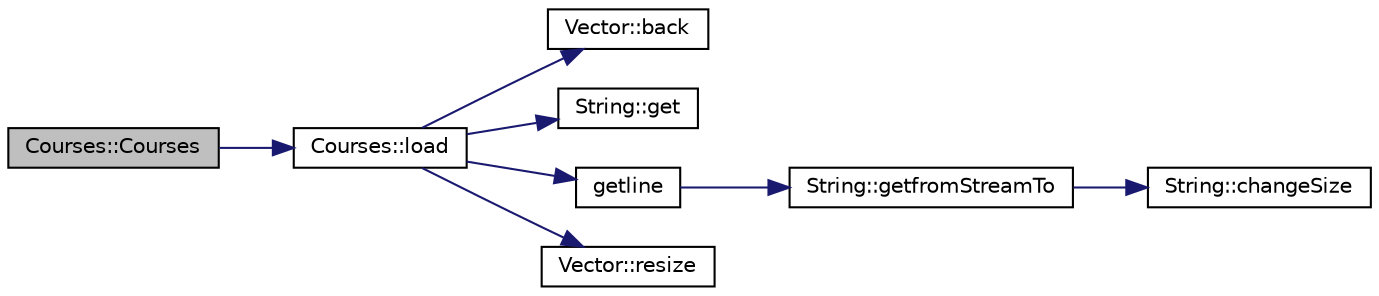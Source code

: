 digraph "Courses::Courses"
{
 // LATEX_PDF_SIZE
  edge [fontname="Helvetica",fontsize="10",labelfontname="Helvetica",labelfontsize="10"];
  node [fontname="Helvetica",fontsize="10",shape=record];
  rankdir="LR";
  Node1 [label="Courses::Courses",height=0.2,width=0.4,color="black", fillcolor="grey75", style="filled", fontcolor="black",tooltip=" "];
  Node1 -> Node2 [color="midnightblue",fontsize="10",style="solid",fontname="Helvetica"];
  Node2 [label="Courses::load",height=0.2,width=0.4,color="black", fillcolor="white", style="filled",URL="$class_courses.html#a372561121d6897ace4123cd7c1d9f91f",tooltip="Десериализира таблица по подаден път на файл"];
  Node2 -> Node3 [color="midnightblue",fontsize="10",style="solid",fontname="Helvetica"];
  Node3 [label="Vector::back",height=0.2,width=0.4,color="black", fillcolor="white", style="filled",URL="$class_vector.html#a675083e6c242d1aec17db69165103c80",tooltip=" "];
  Node2 -> Node4 [color="midnightblue",fontsize="10",style="solid",fontname="Helvetica"];
  Node4 [label="String::get",height=0.2,width=0.4,color="black", fillcolor="white", style="filled",URL="$class_string.html#a5d05517bcc8df58bc5eff312e3926b61",tooltip=" "];
  Node2 -> Node5 [color="midnightblue",fontsize="10",style="solid",fontname="Helvetica"];
  Node5 [label="getline",height=0.2,width=0.4,color="black", fillcolor="white", style="filled",URL="$string_8cpp.html#ad042f5252c2de09cc55b5dd4d5525acf",tooltip=" "];
  Node5 -> Node6 [color="midnightblue",fontsize="10",style="solid",fontname="Helvetica"];
  Node6 [label="String::getfromStreamTo",height=0.2,width=0.4,color="black", fillcolor="white", style="filled",URL="$class_string.html#a07ecdb07f683392a066de2549b4dfe8c",tooltip=" "];
  Node6 -> Node7 [color="midnightblue",fontsize="10",style="solid",fontname="Helvetica"];
  Node7 [label="String::changeSize",height=0.2,width=0.4,color="black", fillcolor="white", style="filled",URL="$class_string.html#a63fe4c7be65bfc5f72e1d60ac45c557d",tooltip=" "];
  Node2 -> Node8 [color="midnightblue",fontsize="10",style="solid",fontname="Helvetica"];
  Node8 [label="Vector::resize",height=0.2,width=0.4,color="black", fillcolor="white", style="filled",URL="$class_vector.html#ac2cbe796e03c440c4bf2844a01dd12e8",tooltip=" "];
}
